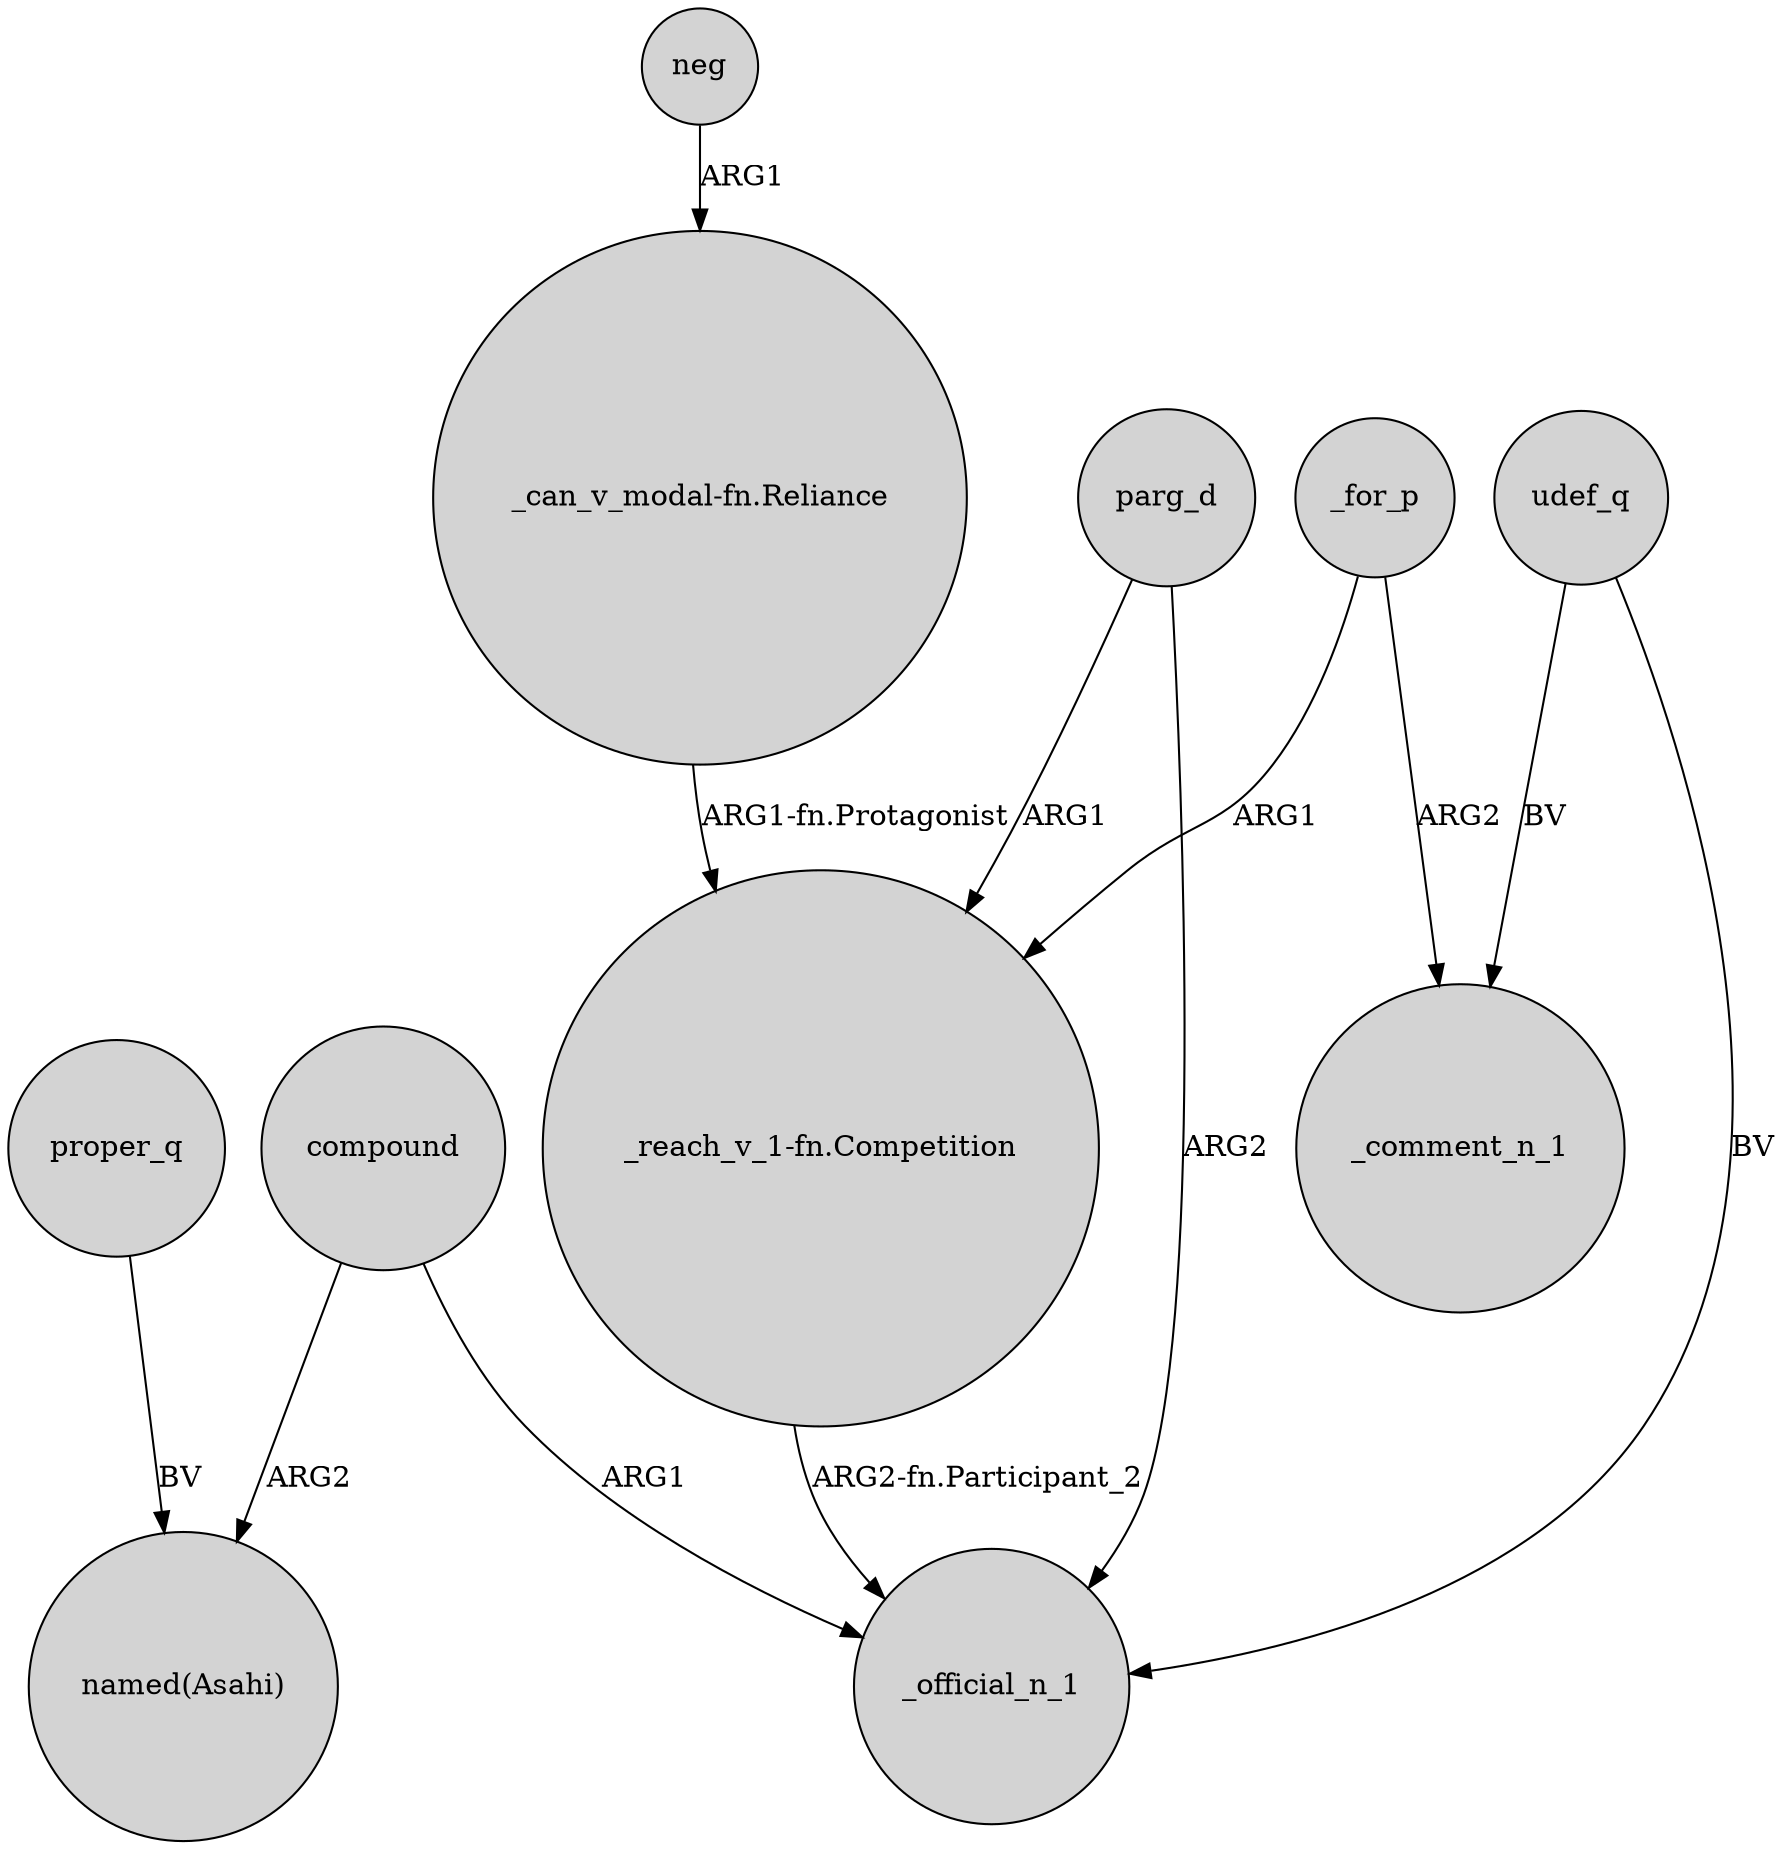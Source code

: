 digraph {
	node [shape=circle style=filled]
	neg -> "_can_v_modal-fn.Reliance" [label=ARG1]
	compound -> "named(Asahi)" [label=ARG2]
	udef_q -> _official_n_1 [label=BV]
	parg_d -> _official_n_1 [label=ARG2]
	udef_q -> _comment_n_1 [label=BV]
	"_can_v_modal-fn.Reliance" -> "_reach_v_1-fn.Competition" [label="ARG1-fn.Protagonist"]
	compound -> _official_n_1 [label=ARG1]
	"_reach_v_1-fn.Competition" -> _official_n_1 [label="ARG2-fn.Participant_2"]
	_for_p -> "_reach_v_1-fn.Competition" [label=ARG1]
	parg_d -> "_reach_v_1-fn.Competition" [label=ARG1]
	_for_p -> _comment_n_1 [label=ARG2]
	proper_q -> "named(Asahi)" [label=BV]
}
